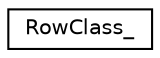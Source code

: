 digraph "Graphical Class Hierarchy"
{
  edge [fontname="Helvetica",fontsize="10",labelfontname="Helvetica",labelfontsize="10"];
  node [fontname="Helvetica",fontsize="10",shape=record];
  rankdir="LR";
  Node0 [label="RowClass_",height=0.2,width=0.4,color="black", fillcolor="white", style="filled",URL="$structRowClass__.html"];
}
